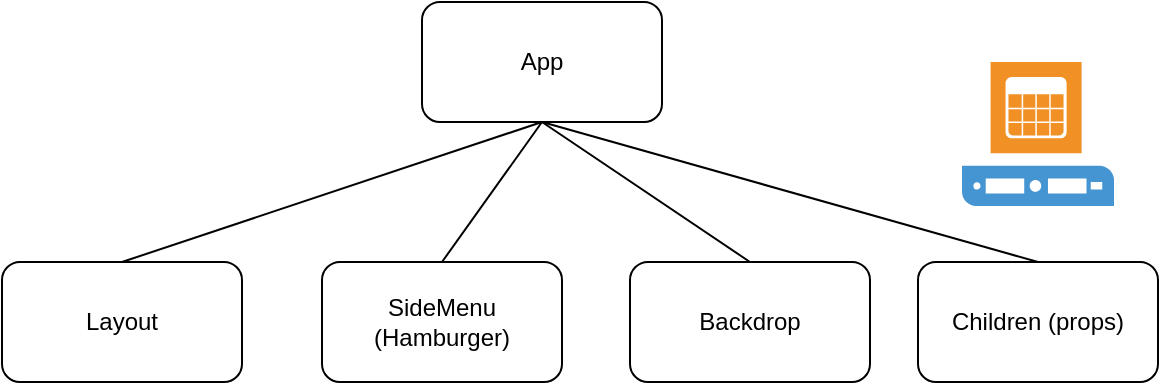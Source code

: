 <mxfile version="14.5.6" type="github">
  <diagram id="lF16yBp-pQJNx54jnKGY" name="Page-1">
    <mxGraphModel dx="782" dy="437" grid="1" gridSize="10" guides="1" tooltips="1" connect="1" arrows="1" fold="1" page="1" pageScale="1" pageWidth="827" pageHeight="1169" math="0" shadow="0">
      <root>
        <mxCell id="0" />
        <mxCell id="1" parent="0" />
        <mxCell id="hgsGtkDitrcBeEjv0Edu-1" value="" style="shadow=0;dashed=0;html=1;strokeColor=none;fillColor=#4495D1;labelPosition=center;verticalLabelPosition=bottom;verticalAlign=top;align=center;outlineConnect=0;shape=mxgraph.veeam.database_server;" vertex="1" parent="1">
          <mxGeometry x="580" y="300" width="76" height="72" as="geometry" />
        </mxCell>
        <mxCell id="hgsGtkDitrcBeEjv0Edu-2" value="App" style="rounded=1;whiteSpace=wrap;html=1;" vertex="1" parent="1">
          <mxGeometry x="310" y="270" width="120" height="60" as="geometry" />
        </mxCell>
        <mxCell id="hgsGtkDitrcBeEjv0Edu-3" value="Layout" style="rounded=1;whiteSpace=wrap;html=1;" vertex="1" parent="1">
          <mxGeometry x="100" y="400" width="120" height="60" as="geometry" />
        </mxCell>
        <mxCell id="hgsGtkDitrcBeEjv0Edu-4" value="SideMenu (Hamburger)" style="rounded=1;whiteSpace=wrap;html=1;" vertex="1" parent="1">
          <mxGeometry x="260" y="400" width="120" height="60" as="geometry" />
        </mxCell>
        <mxCell id="hgsGtkDitrcBeEjv0Edu-5" value="Backdrop" style="rounded=1;whiteSpace=wrap;html=1;" vertex="1" parent="1">
          <mxGeometry x="414" y="400" width="120" height="60" as="geometry" />
        </mxCell>
        <mxCell id="hgsGtkDitrcBeEjv0Edu-6" value="Children (props)" style="rounded=1;whiteSpace=wrap;html=1;" vertex="1" parent="1">
          <mxGeometry x="558" y="400" width="120" height="60" as="geometry" />
        </mxCell>
        <mxCell id="hgsGtkDitrcBeEjv0Edu-7" value="" style="endArrow=none;html=1;entryX=0.5;entryY=1;entryDx=0;entryDy=0;exitX=0.5;exitY=0;exitDx=0;exitDy=0;" edge="1" parent="1" source="hgsGtkDitrcBeEjv0Edu-3" target="hgsGtkDitrcBeEjv0Edu-2">
          <mxGeometry width="50" height="50" relative="1" as="geometry">
            <mxPoint x="130" y="570" as="sourcePoint" />
            <mxPoint x="180" y="520" as="targetPoint" />
          </mxGeometry>
        </mxCell>
        <mxCell id="hgsGtkDitrcBeEjv0Edu-8" value="" style="endArrow=none;html=1;" edge="1" parent="1">
          <mxGeometry width="50" height="50" relative="1" as="geometry">
            <mxPoint x="320" y="400" as="sourcePoint" />
            <mxPoint x="370" y="330" as="targetPoint" />
          </mxGeometry>
        </mxCell>
        <mxCell id="hgsGtkDitrcBeEjv0Edu-9" value="" style="endArrow=none;html=1;entryX=0.5;entryY=1;entryDx=0;entryDy=0;exitX=0.5;exitY=0;exitDx=0;exitDy=0;" edge="1" parent="1" source="hgsGtkDitrcBeEjv0Edu-5" target="hgsGtkDitrcBeEjv0Edu-2">
          <mxGeometry width="50" height="50" relative="1" as="geometry">
            <mxPoint x="310" y="520" as="sourcePoint" />
            <mxPoint x="360" y="470" as="targetPoint" />
          </mxGeometry>
        </mxCell>
        <mxCell id="hgsGtkDitrcBeEjv0Edu-10" value="" style="endArrow=none;html=1;entryX=0.5;entryY=1;entryDx=0;entryDy=0;exitX=0.5;exitY=0;exitDx=0;exitDy=0;" edge="1" parent="1" source="hgsGtkDitrcBeEjv0Edu-6" target="hgsGtkDitrcBeEjv0Edu-2">
          <mxGeometry width="50" height="50" relative="1" as="geometry">
            <mxPoint x="520" y="400" as="sourcePoint" />
            <mxPoint x="570" y="350" as="targetPoint" />
          </mxGeometry>
        </mxCell>
      </root>
    </mxGraphModel>
  </diagram>
</mxfile>
